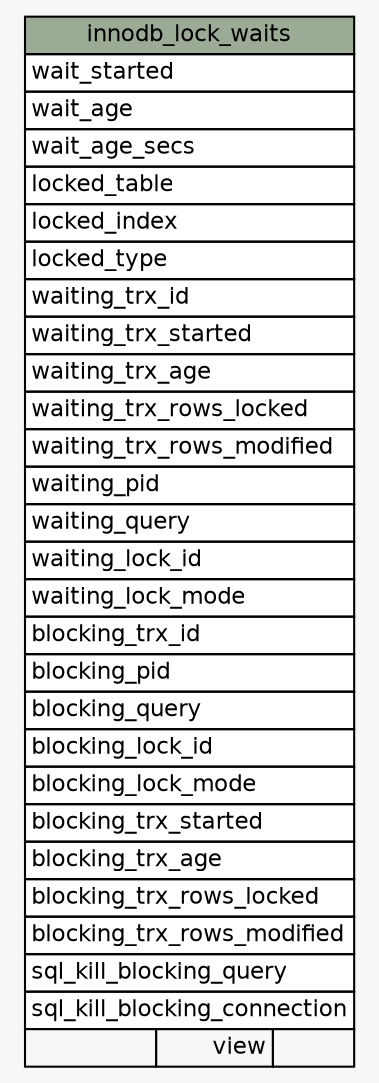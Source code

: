 // dot 6.0.1 on Linux 5.19.13-zen1-1-zen
// SchemaSpy rev 590
digraph "innodb_lock_waits" {
  graph [
    rankdir="RL"
    bgcolor="#f7f7f7"
    nodesep="0.18"
    ranksep="0.46"
    fontname="Helvetica"
    fontsize="11"
  ];
  node [
    fontname="Helvetica"
    fontsize="11"
    shape="plaintext"
  ];
  edge [
    arrowsize="0.8"
  ];
  "innodb_lock_waits" [
    label=<
    <TABLE BORDER="0" CELLBORDER="1" CELLSPACING="0" BGCOLOR="#ffffff">
      <TR><TD COLSPAN="3" BGCOLOR="#9bab96" ALIGN="CENTER">innodb_lock_waits</TD></TR>
      <TR><TD PORT="wait_started" COLSPAN="3" ALIGN="LEFT">wait_started</TD></TR>
      <TR><TD PORT="wait_age" COLSPAN="3" ALIGN="LEFT">wait_age</TD></TR>
      <TR><TD PORT="wait_age_secs" COLSPAN="3" ALIGN="LEFT">wait_age_secs</TD></TR>
      <TR><TD PORT="locked_table" COLSPAN="3" ALIGN="LEFT">locked_table</TD></TR>
      <TR><TD PORT="locked_index" COLSPAN="3" ALIGN="LEFT">locked_index</TD></TR>
      <TR><TD PORT="locked_type" COLSPAN="3" ALIGN="LEFT">locked_type</TD></TR>
      <TR><TD PORT="waiting_trx_id" COLSPAN="3" ALIGN="LEFT">waiting_trx_id</TD></TR>
      <TR><TD PORT="waiting_trx_started" COLSPAN="3" ALIGN="LEFT">waiting_trx_started</TD></TR>
      <TR><TD PORT="waiting_trx_age" COLSPAN="3" ALIGN="LEFT">waiting_trx_age</TD></TR>
      <TR><TD PORT="waiting_trx_rows_locked" COLSPAN="3" ALIGN="LEFT">waiting_trx_rows_locked</TD></TR>
      <TR><TD PORT="waiting_trx_rows_modified" COLSPAN="3" ALIGN="LEFT">waiting_trx_rows_modified</TD></TR>
      <TR><TD PORT="waiting_pid" COLSPAN="3" ALIGN="LEFT">waiting_pid</TD></TR>
      <TR><TD PORT="waiting_query" COLSPAN="3" ALIGN="LEFT">waiting_query</TD></TR>
      <TR><TD PORT="waiting_lock_id" COLSPAN="3" ALIGN="LEFT">waiting_lock_id</TD></TR>
      <TR><TD PORT="waiting_lock_mode" COLSPAN="3" ALIGN="LEFT">waiting_lock_mode</TD></TR>
      <TR><TD PORT="blocking_trx_id" COLSPAN="3" ALIGN="LEFT">blocking_trx_id</TD></TR>
      <TR><TD PORT="blocking_pid" COLSPAN="3" ALIGN="LEFT">blocking_pid</TD></TR>
      <TR><TD PORT="blocking_query" COLSPAN="3" ALIGN="LEFT">blocking_query</TD></TR>
      <TR><TD PORT="blocking_lock_id" COLSPAN="3" ALIGN="LEFT">blocking_lock_id</TD></TR>
      <TR><TD PORT="blocking_lock_mode" COLSPAN="3" ALIGN="LEFT">blocking_lock_mode</TD></TR>
      <TR><TD PORT="blocking_trx_started" COLSPAN="3" ALIGN="LEFT">blocking_trx_started</TD></TR>
      <TR><TD PORT="blocking_trx_age" COLSPAN="3" ALIGN="LEFT">blocking_trx_age</TD></TR>
      <TR><TD PORT="blocking_trx_rows_locked" COLSPAN="3" ALIGN="LEFT">blocking_trx_rows_locked</TD></TR>
      <TR><TD PORT="blocking_trx_rows_modified" COLSPAN="3" ALIGN="LEFT">blocking_trx_rows_modified</TD></TR>
      <TR><TD PORT="sql_kill_blocking_query" COLSPAN="3" ALIGN="LEFT">sql_kill_blocking_query</TD></TR>
      <TR><TD PORT="sql_kill_blocking_connection" COLSPAN="3" ALIGN="LEFT">sql_kill_blocking_connection</TD></TR>
      <TR><TD ALIGN="LEFT" BGCOLOR="#f7f7f7">  </TD><TD ALIGN="RIGHT" BGCOLOR="#f7f7f7">view</TD><TD ALIGN="RIGHT" BGCOLOR="#f7f7f7">  </TD></TR>
    </TABLE>>
    URL="tables/innodb_lock_waits.html"
    tooltip="innodb_lock_waits"
  ];
}
